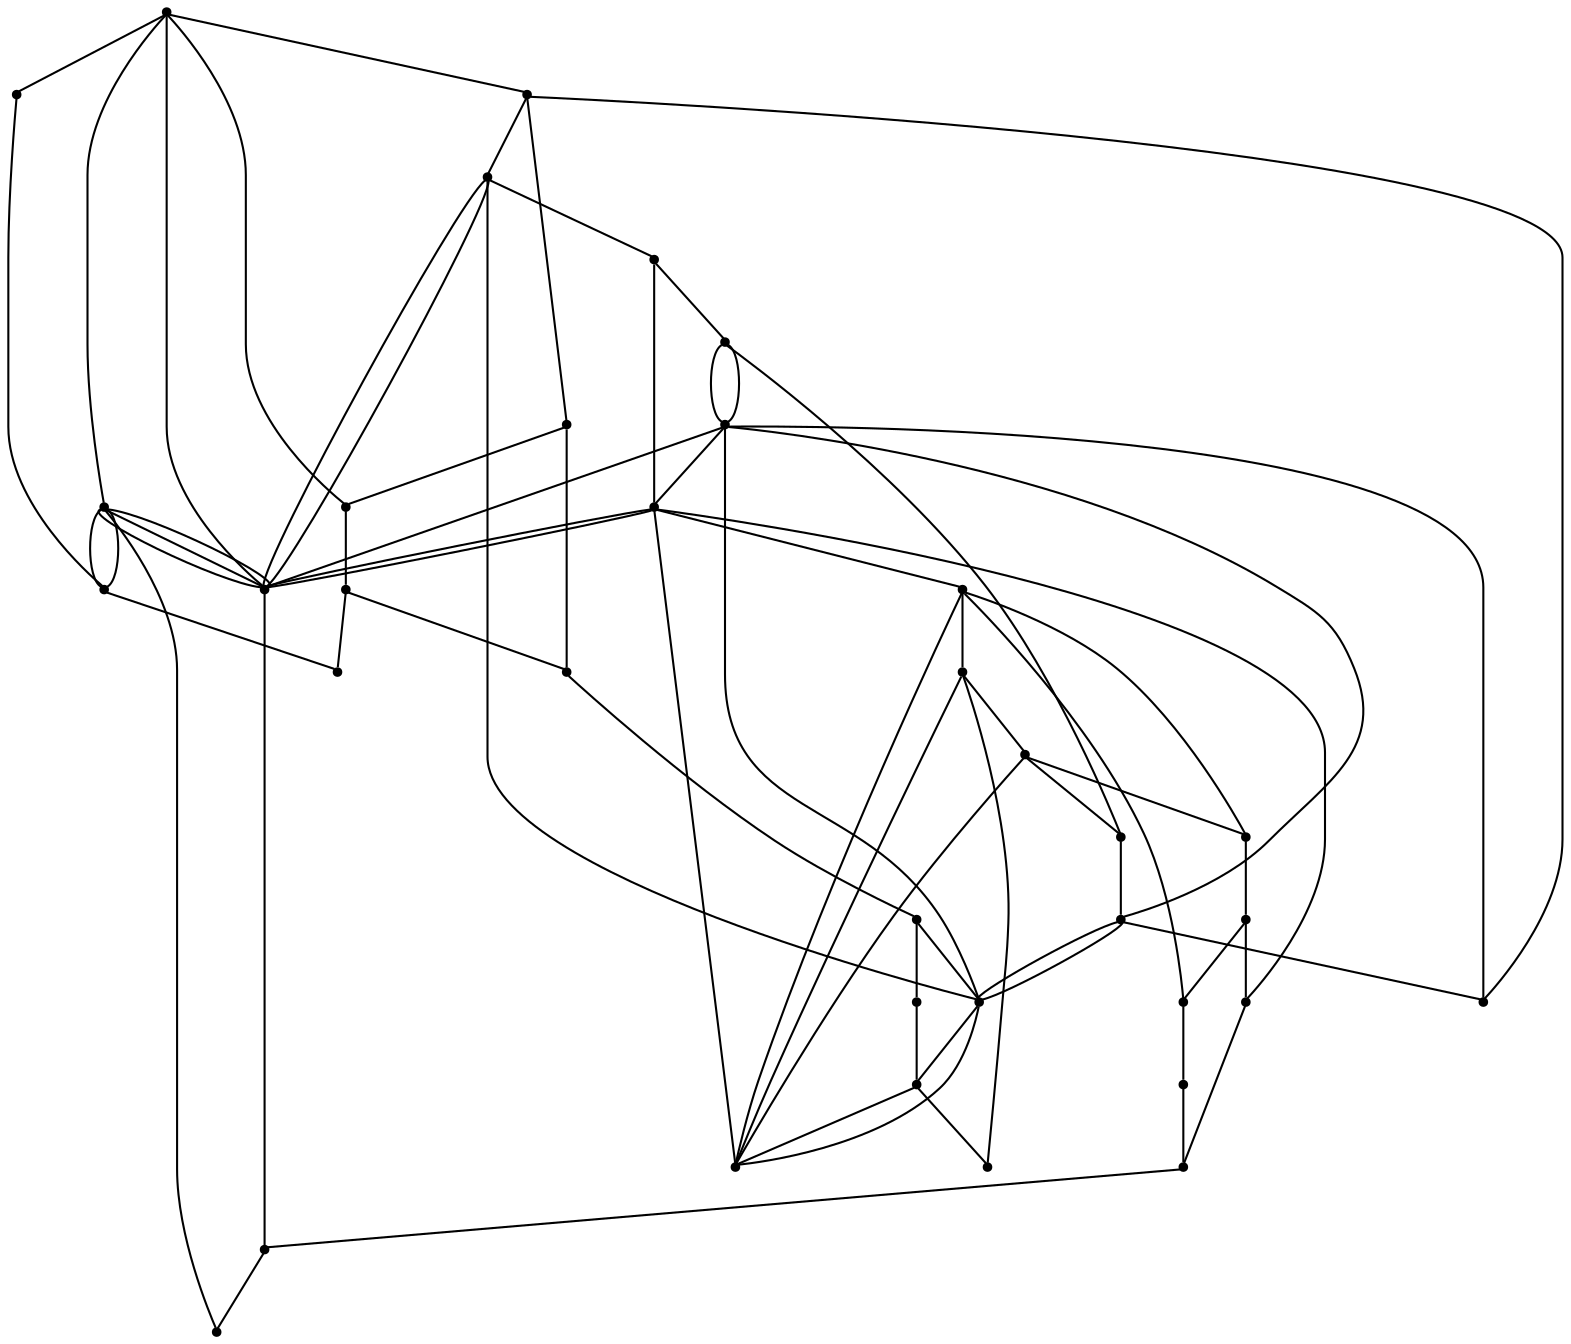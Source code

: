 graph {
  node [shape=point,comment="{\"directed\":false,\"doi\":\"10.1007/3-540-44541-2_5\",\"figure\":\"3 (2)\"}"]

  v0 [pos="988.9999707539878,716.7956808641447"]
  v1 [pos="856.500005722046,650.2849701542805"]
  v2 [pos="658.0000082651775,716.7956808641446"]
  v3 [pos="591.7500019073486,716.7956808641446"]
  v4 [pos="591.7500019073486,584.2744465943833"]
  v5 [pos="591.7500019073486,650.2849701542805"]
  v6 [pos="525.4999955495199,650.2849701542805"]
  v7 [pos="1055.0000190734863,782.806268012543"]
  v8 [pos="1055.0000190734863,849.0669487359248"]
  v9 [pos="1055.0000190734863,716.7956808641446"]
  v10 [pos="988.9999707539878,650.2849701542805"]
  v11 [pos="988.9999707539878,451.7530851476197"]
  v12 [pos="856.500005722046,716.7956808641447"]
  v13 [pos="988.9999707539878,782.806268012543"]
  v14 [pos="988.9999707539878,849.0669487359248"]
  v15 [pos="658.0000082651775,849.0669487359248"]
  v16 [pos="591.7500019073486,849.0669487359248"]
  v17 [pos="856.5000057220459,849.0669487359248"]
  v18 [pos="856.500005722046,567.7717680130332"]
  v19 [pos="856.500005722046,451.7530851476197"]
  v20 [pos="790.4999891916912,650.2849701542805"]
  v21 [pos="856.500005722046,782.806268012543"]
  v22 [pos="790.4999891916912,567.7717680130332"]
  v23 [pos="790.4999891916912,517.7637358845192"]
  v24 [pos="790.4999891916912,451.7530851476197"]
  v25 [pos="723.9999930063884,650.2849701542805"]
  v26 [pos="723.9999930063884,683.2902637284795"]
  v27 [pos="658.0000082651775,650.2849701542805"]
  v28 [pos="723.9999930063884,716.7956808641446"]
  v29 [pos="658.0000082651775,766.303653019694"]
  v30 [pos="591.7500019073486,683.2902637284795"]
  v31 [pos="591.7500019073486,517.7637358845192"]
  v32 [pos="525.4999955495199,517.7637358845192"]
  v33 [pos="525.4999955495199,716.7956808641447"]
  v34 [pos="525.49999554952,584.2744465943833"]
  v35 [pos="525.4999955495199,451.7530851476197"]

  v0 -- v10 [id="-1",pos="988.9999707539878,716.7956808641447 988.2560555691821,706.049688605661 989.3916978248714,696.5589052892212 990.3083801269532,688.8994690025381 988.9999707539878,650.2849701542805 988.9999707539878,650.2849701542805 988.9999707539878,650.2849701542805"]
  v33 -- v6 [id="-2",pos="525.4999955495199,716.7956808641447 525.4999955495199,650.2849701542805 525.4999955495199,650.2849701542805 525.4999955495199,650.2849701542805"]
  v34 -- v32 [id="-3",pos="525.49999554952,584.2744465943833 525.4999955495199,517.7637358845192 525.4999955495199,517.7637358845192 525.4999955495199,517.7637358845192"]
  v32 -- v35 [id="-4",pos="525.4999955495199,517.7637358845192 525.4999955495199,451.7530851476197 525.4999955495199,451.7530851476197 525.4999955495199,451.7530851476197"]
  v6 -- v5 [id="-5",pos="525.4999955495199,650.2849701542805 591.7500019073486,650.2849701542805 591.7500019073486,650.2849701542805 591.7500019073486,650.2849701542805"]
  v34 -- v6 [id="-6",pos="525.49999554952,584.2744465943833 527.8374989827474,617.9547956966844 527.8374989827474,617.9547956966844 527.8374989827474,617.9547956966844 528.6007898446404,626.4467242412574 529.6142221117492,637.7270288452917 525.4999955495199,650.2849701542805"]
  v0 -- v18 [id="-7",pos="988.9999707539878,716.7956808641447 982.5887371622247,749.7339685441309 976.0535490154775,792.6452001757988 967.2749837239584,817.0160549753356 955.7375590006511,849.0460917075509 940.3291066487631,849.0460917075509 925.054168701172,847.241704399203 909.7749710083009,845.4370627368503 894.6291605631511,841.8323577842274 883.745829264323,796.2043016142349 872.8624979654949,750.5803151083154 866.2416458129884,662.9370470490993 862.9291534423829,619.1133781874548 856.500005722046,567.7717680130332 856.500005722046,567.7717680130332 856.500005722046,567.7717680130332"]
  v24 -- v19 [id="-8",pos="790.4999891916912,451.7530851476197 856.500005722046,451.7530851476197 856.500005722046,451.7530851476197 856.500005722046,451.7530851476197"]
  v19 -- v11 [id="-9",pos="856.500005722046,451.7530851476197 988.9999707539878,451.7530851476197 988.9999707539878,451.7530851476197 988.9999707539878,451.7530851476197"]
  v30 -- v6 [id="-11",pos="591.7500019073486,683.2902637284795 578.4208297729492,699.2636316263406 578.4208297729492,699.2636316263406 578.4208297729492,699.2636316263406 570.6291834513347,708.8693106085454 555.0416946411133,728.0809229269597 544.9249903361003,711.8198170614404 538.1296218682628,700.8973695211587 533.8025819997301,673.9683748442944 525.4999955495199,650.2849701542805"]
  v5 -- v30 [id="-14",pos="591.7500019073486,650.2849701542805 591.7500019073486,683.2902637284795 591.7500019073486,683.2902637284795 591.7500019073486,683.2902637284795"]
  v5 -- v4 [id="-18",pos="591.7500019073486,650.2849701542805 591.7500019073486,584.2744465943833 591.7500019073486,584.2744465943833 591.7500019073486,584.2744465943833"]
  v4 -- v31 [id="-19",pos="591.7500019073486,584.2744465943833 591.7500019073486,517.7637358845192 591.7500019073486,517.7637358845192 591.7500019073486,517.7637358845192"]
  v5 -- v27 [id="-20",pos="591.7500019073486,650.2849701542805 658.0000082651775,650.2849701542805 658.0000082651775,650.2849701542805 658.0000082651775,650.2849701542805"]
  v31 -- v32 [id="-21",pos="591.7500019073486,517.7637358845192 525.4999955495199,517.7637358845192 525.4999955495199,517.7637358845192 525.4999955495199,517.7637358845192"]
  v31 -- v23 [id="-22",pos="591.7500019073486,517.7637358845192 790.4999891916912,517.7637358845192 790.4999891916912,517.7637358845192 790.4999891916912,517.7637358845192"]
  v3 -- v30 [id="-23",pos="591.7500019073486,716.7956808641446 591.7500019073486,683.2902637284795 591.7500019073486,683.2902637284795 591.7500019073486,683.2902637284795"]
  v30 -- v22 [id="-24",pos="591.7500019073486,683.2902637284795 601.4208475748699,651.5727644793673 601.4208475748699,651.5727644793673 601.4208475748699,651.5727644793673 608.3000183105469,627.4480502088738 622.0624923706055,579.1942976498094 634.6874872843425,552.8984175963926 647.3124821980795,526.6025375429758 658.804194132487,522.2645299952067 671.9916661580404,520.0974338763563 685.1791381835938,517.9262680934329 700.0666936238607,517.9262680934329 718.7374750773113,525.8776286299801 737.4125162760417,533.8246651484499 759.8708470662435,549.7271318675397 771.0999806722006,557.6741683860095 790.4999891916912,567.7717680130332 790.4999891916912,567.7717680130332 790.4999891916912,567.7717680130332"]
  v29 -- v3 [id="-26",pos="658.0000082651775,766.303653019694 654.2624791463217,785.4359704771867 654.2624791463217,785.4359704771867 654.2624791463217,785.4359704771867 652.7666727701824,796.620933473704 649.7791926066081,818.9913681747478 645.8041508992513,831.4557318142015 641.8291727701824,843.9244194717326 636.8666966756185,846.4832207576053 631.3833236694336,846.2247970889723 625.9000142415365,845.9623037562666 619.8916753133138,842.8785158049823 613.7208302815756,816.557454705114 607.5499852498373,790.2407176233233 601.2125015258789,740.6912857650308 591.7500019073486,716.7956808641446"]
  v15 -- v29 [id="-28",pos="658.0000082651775,849.0669487359248 658.0000082651775,766.303653019694 658.0000082651775,766.303653019694 658.0000082651775,766.303653019694"]
  v28 -- v12 [id="-29",pos="723.9999930063884,716.7956808641446 856.500005722046,716.7956808641447 856.500005722046,716.7956808641447 856.500005722046,716.7956808641447"]
  v27 -- v2 [id="-30",pos="658.0000082651775,650.2849701542805 658.0000082651775,716.7956808641446 658.0000082651775,716.7956808641446 658.0000082651775,716.7956808641446"]
  v16 -- v3 [id="-31",pos="591.7500019073486,849.0669487359248 591.7500019073486,716.7956808641446 591.7500019073486,716.7956808641446 591.7500019073486,716.7956808641446"]
  v29 -- v1 [id="-32",pos="658.0000082651775,766.303653019694 672.8333155314128,786.0192042096426 672.8333155314128,786.0192042096426 672.8333155314128,786.0192042096426 681.8833033243816,799.9089676906499 699.9874750773113,827.6884946526646 718.7000274658203,840.5071734204703 737.4125162760417,853.3301762063534 756.7375183105469,851.1880067799498 776.6208648681641,841.9948899931412 796.5083440144857,832.8017732063324 816.9499715169271,816.5533850410411 830.1125208536785,771.0001089483892 839.7841602229175,737.5176114419606 845.5209514451351,688.200711412442 856.500005722046,650.2849701542805"]
  v34 -- v4 [id="-34",pos="525.49999554952,584.2744465943833 531.279182434082,568.6551394708697 531.279182434082,568.6551394708697 531.279182434082,568.6551394708697 533.8541666666667,560.7956007299687 539.0041351318359,545.0846625763123 544.3250020345052,534.353975831939 549.6416727701824,523.6230347335611 555.1249821980795,517.8761603545346 561.9166692097982,518.9223183752895 568.7041600545248,519.9682220420399 576.800028483073,527.806903754567 581.8958282470703,554.9904792838979 583.4869742393494,563.4853466368138 584.7851509849231,573.8693389372687 591.7500019073486,584.2744465943833"]
  v26 -- v28 [id="-36",pos="723.9999930063884,683.2902637284795 723.9999930063884,716.7956808641446 723.9999930063884,716.7956808641446 723.9999930063884,716.7956808641446"]
  v25 -- v27 [id="-37",pos="723.9999930063884,650.2849701542805 658.0000082651775,650.2849701542805 658.0000082651775,650.2849701542805 658.0000082651775,650.2849701542805"]
  v26 -- v22 [id="-38",pos="723.9999930063884,683.2902637284795 790.4999891916912,567.7717680130332 790.4999891916912,567.7717680130332 790.4999891916912,567.7717680130332"]
  v26 -- v18 [id="-39",pos="723.9999930063884,683.2902637284795 738.6958440144857,692.3668227926987 738.6958440144857,692.3668227926987 738.6958440144857,692.3668227926987 746.0124969482422,697.2132839955832 760.6458028157552,706.9064607553566 774.4916915893555,712.81993700737 788.337516784668,718.7293435953102 801.39586130778,720.8631193395632 813.9249801635743,696.9591843450279 826.4583587646486,673.0552493504924 838.462511698405,623.1181819892505 844.4666544596355,598.1474862995909 856.500005722046,567.7717680130332 856.500005722046,567.7717680130332 856.500005722046,567.7717680130332"]
  v34 -- v30 [id="-40",pos="525.49999554952,584.2744465943833 591.7500019073486,683.2902637284795 591.7500019073486,683.2902637284795 591.7500019073486,683.2902637284795"]
  v1 -- v18 [id="-41",pos="856.500005722046,650.2849701542805 850.3226023046055,635.6189999500672 851.3080442850085,623.0724869757535 852.0875295003256,613.1541182146208 856.500005722046,567.7717680130332 856.500005722046,567.7717680130332 856.500005722046,567.7717680130332"]
  v25 -- v26 [id="-43",pos="723.9999930063884,650.2849701542805 723.9999930063884,683.2902637284795 723.9999930063884,683.2902637284795 723.9999930063884,683.2902637284795"]
  v20 -- v25 [id="-46",pos="790.4999891916912,650.2849701542805 723.9999930063884,650.2849701542805 723.9999930063884,650.2849701542805 723.9999930063884,650.2849701542805"]
  v22 -- v20 [id="-47",pos="790.4999891916912,567.7717680130332 790.4999891916912,650.2849701542805 790.4999891916912,650.2849701542805 790.4999891916912,650.2849701542805"]
  v22 -- v18 [id="-48",pos="790.4999891916912,567.7717680130332 796.0041681925456,543.2220282009201 796.0041681925456,543.2220282009201 796.0041681925456,543.2220282009201 798.7749735514324,526.6150008891993 804.3166478474935,493.39738530969373 809.0291976928712,475.37360619257424 813.741683959961,457.3538967395277 817.6249821980795,454.5285324568763 822.0375061035157,454.35353690173906 826.4541625976564,454.17421732852426 831.3958485921224,456.64984485490584 836.7666880289714,474.66929995394787 842.1375274658204,492.6887550529899 847.9375203450521,526.2566160967745 850.8333206176759,543.0386389636325 856.500005722046,567.7717680130332 856.500005722046,567.7717680130332 856.500005722046,567.7717680130332"]
  v22 -- v18 [id="-49",pos="790.4999891916912,567.7717680130332 797.3333358764648,579.1360505827653 797.3333358764648,579.1360505827653 797.3333358764648,579.1360505827653 799.9416351318359,583.6368446934528 805.1666895548503,592.6341088967504 810.1624806722006,597.0471508758648 815.1541392008464,601.4563775449107 819.9208577473959,601.2813819897735 826.2749989827474,595.9221431136963 832.629140218099,590.562904237619 840.5750274658204,580.0194220406017 844.5458094278972,574.7479352960977 856.500005722046,567.7717680130332 856.500005722046,567.7717680130332 856.500005722046,567.7717680130332"]
  v23 -- v24 [id="-50",pos="790.4999891916912,517.7637358845192 790.4999891916912,451.7530851476197 790.4999891916912,451.7530851476197 790.4999891916912,451.7530851476197"]
  v17 -- v21 [id="-55",pos="856.5000057220459,849.0669487359248 856.500005722046,782.806268012543 856.500005722046,782.806268012543 856.500005722046,782.806268012543"]
  v12 -- v1 [id="-56",pos="856.500005722046,716.7956808641447 856.500005722046,650.2849701542805 856.500005722046,650.2849701542805 856.500005722046,650.2849701542805"]
  v1 -- v20 [id="-57",pos="856.500005722046,650.2849701542805 790.4999891916912,650.2849701542805 790.4999891916912,650.2849701542805 790.4999891916912,650.2849701542805"]
  v1 -- v18 [id="-58",pos="856.500005722046,650.2849701542805 856.500005722046,567.7717680130332 856.500005722046,567.7717680130332 856.500005722046,567.7717680130332"]
  v18 -- v19 [id="-59",pos="856.500005722046,567.7717680130332 856.500005722046,451.7530851476197 856.500005722046,451.7530851476197 856.500005722046,451.7530851476197"]
  v18 -- v10 [id="-61",pos="856.500005722046,567.7717680130332 862.6583099365236,541.8591994444881 862.6583099365236,541.8591994444881 862.6583099365236,541.8591994444881 865.708351135254,523.8313506632957 871.8125025431316,487.7672594187602 881.9124857584636,469.7350866194903 892.0166651407878,451.70316817422486 906.1208089192709,451.70316817422486 921.1374918619792,451.70316817422486 936.1499786376954,451.70316817422486 952.0833333333334,451.70316817422486 963.5749816894532,483.437391199137 975.066630045573,515.1675445599761 982.1166992187501,578.6319209457275 985.6458028157552,610.3661439706397 988.9999707539878,650.2849701542805 988.9999707539878,650.2849701542805 988.9999707539878,650.2849701542805"]
  v10 -- v18 [id="-62",pos="988.9999707539878,650.2849701542805 979.0667215983074,662.0452819091123 979.0667215983074,662.0452819091123 979.0667215983074,662.0452819091123 976.070785522461,669.2173017756879 970.0833638509115,683.5610871548348 961.0833485921224,693.8502153472921 952.0833333333334,704.139597893754 940.0708516438802,710.3697448814444 927.0125071207683,711.9365655495334 913.9541625976564,713.5033862176224 899.8500188191732,710.4112045841877 889.1666412353517,686.2033165542031 878.4791946411134,661.9994981882916 871.2125142415365,616.6837887358986 867.5791422526042,594.0259340097022 856.500005722046,567.7717680130332 856.500005722046,567.7717680130332 856.500005722046,567.7717680130332"]
  v14 -- v17 [id="-66",pos="988.9999707539878,849.0669487359248 856.5000057220459,849.0669487359248 856.5000057220459,849.0669487359248 856.5000057220459,849.0669487359248"]
  v17 -- v15 [id="-67",pos="856.5000057220459,849.0669487359248 658.0000082651775,849.0669487359248 658.0000082651775,849.0669487359248 658.0000082651775,849.0669487359248"]
  v15 -- v16 [id="-68",pos="658.0000082651775,849.0669487359248 591.7500019073486,849.0669487359248 591.7500019073486,849.0669487359248 591.7500019073486,849.0669487359248"]
  v13 -- v0 [id="-69",pos="988.9999707539878,782.806268012543 988.9999707539878,716.7956808641447 988.9999707539878,716.7956808641447 988.9999707539878,716.7956808641447"]
  v13 -- v14 [id="-70",pos="988.9999707539878,782.806268012543 988.9999707539878,849.0669487359248 988.9999707539878,849.0669487359248 988.9999707539878,849.0669487359248"]
  v0 -- v12 [id="-71",pos="988.9999707539878,716.7956808641447 856.500005722046,716.7956808641447 856.500005722046,716.7956808641447 856.500005722046,716.7956808641447"]
  v0 -- v9 [id="-72",pos="988.9999707539878,716.7956808641447 1055.0000190734863,716.7956808641446 1055.0000190734863,716.7956808641446 1055.0000190734863,716.7956808641446"]
  v11 -- v10 [id="-73",pos="988.9999707539878,451.7530851476197 988.9999707539878,650.2849701542805 988.9999707539878,650.2849701542805 988.9999707539878,650.2849701542805"]
  v10 -- v7 [id="-78",pos="988.9999707539878,650.2849701542805 996.4125315348308,686.9284798212034 996.4125315348308,686.9284798212034 996.4125315348308,686.9284798212034 997.7832794189454,717.8123974088718 1000.5250295003256,779.5891349743681 1006.2082926432292,811.7567772230503 1011.8874867757162,843.9244194717326 1020.5041249593099,846.4832207576053 1027.6874542236328,846.4832207576053 1034.8707834879558,846.4832207576053 1040.612538655599,843.9244194717326 1044.3916320800781,834.1394209163129 1048.1708526611328,824.3587463789709 1049.983342488607,807.3602682542323 1050.8875528971355,798.858740005822 1055.0000190734863,782.806268012543 1055.0000190734863,782.806268012543 1055.0000190734863,782.806268012543"]
  v9 -- v7 [id="-82",pos="1055.0000190734863,716.7956808641446 1055.0000190734863,782.806268012543 1055.0000190734863,782.806268012543 1055.0000190734863,782.806268012543"]
  v35 -- v24 [id="-83",pos="525.4999955495199,451.7530851476197 790.4999891916912,451.7530851476197 790.4999891916912,451.7530851476197 790.4999891916912,451.7530851476197"]
  v23 -- v22 [id="-88",pos="790.4999891916912,517.7637358845192 790.4999891916912,567.7717680130332 790.4999891916912,567.7717680130332 790.4999891916912,567.7717680130332"]
  v7 -- v8 [id="-89",pos="1055.0000190734863,782.806268012543 1055.0000190734863,849.0669487359248 1055.0000190734863,849.0669487359248 1055.0000190734863,849.0669487359248"]
  v30 -- v29 [id="-90",pos="591.7500019073486,683.2902637284795 599.6625264485677,674.6347877188094 599.6625264485677,674.6347877188094 599.6625264485677,674.6347877188094 601.5666961669922,671.4507842897285 605.3749720255535,665.0832861395759 610.0208282470703,660.5074575975431 614.6666844685873,655.9359530735879 620.1541900634766,653.1563725117572 625.2458572387695,653.677289513096 630.3375244140625,654.1982065144347 635.0374857584636,658.0236907430157 639.966646830241,676.0390761779846 644.8916753133138,694.0503919488807 650.0458399454753,726.2554242362332 652.6250203450521,742.3539978928388 658.0000082651775,766.303653019694 658.0000082651775,766.303653019694 658.0000082651775,766.303653019694"]
  v2 -- v28 [id="-91",pos="658.0000082651775,716.7956808641446 723.9999930063884,716.7956808641446 723.9999930063884,716.7956808641446 723.9999930063884,716.7956808641446"]
  v29 -- v2 [id="-94",pos="658.0000082651775,766.303653019694 658.0000082651775,716.7956808641446 658.0000082651775,716.7956808641446 658.0000082651775,716.7956808641446"]
  v2 -- v26 [id="-98",pos="658.0000082651775,716.7956808641446 666.9596021520786,698.2163993393756 670.3047301995305,674.1729565711873 674.8416900634766,661.3366516524084 681.0041427612305,643.9172176501232 689.3583297729492,647.1470048000249 697.2916920979818,653.0604810520382 705.2291870117188,658.9780269681244 712.737528483073,667.5835860043996 716.4958318074545,671.8842035134986 723.9999930063884,683.2902637284795 723.9999930063884,683.2902637284795 723.9999930063884,683.2902637284795"]
  v21 -- v13 [id="-102",pos="856.500005722046,782.806268012543 988.9999707539878,782.806268012543 988.9999707539878,782.806268012543 988.9999707539878,782.806268012543"]
  v18 -- v10 [id="-106",pos="856.500005722046,567.7717680130332 864.7291819254558,606.9654309296737 864.7291819254558,606.9654309296737 864.7291819254558,606.9654309296737 867.0291900634767,640.475044906414 871.6333389282228,707.4983425239676 882.9624811808269,742.3957119495867 894.2916870117189,777.2887573571284 912.3500188191732,780.0558745727355 926.6000111897787,781.4393060035369 940.8541361490886,782.8229917883427 951.3000488281251,782.8229917883427 960.7667287190756,762.0946665407378 970.2374776204427,741.3663412931328 978.7291208902996,699.9137604619957 982.9750061035157,679.1854352143907 988.9999707539878,650.2849701542805 988.9999707539878,650.2849701542805 988.9999707539878,650.2849701542805"]
  v3 -- v33 [id="-110",pos="591.7500019073486,716.7956808641446 525.4999955495199,716.7956808641447 525.4999955495199,716.7956808641447 525.4999955495199,716.7956808641447"]
  v12 -- v21 [id="-111",pos="856.500005722046,716.7956808641447 856.500005722046,782.806268012543 856.500005722046,782.806268012543 856.500005722046,782.806268012543"]
  v14 -- v8 [id="-112",pos="988.9999707539878,849.0669487359248 1055.0000190734863,849.0669487359248 1055.0000190734863,849.0669487359248 1055.0000190734863,849.0669487359248"]
  v10 -- v7 [id="-113",pos="988.9999707539878,650.2849701542805 1055.0000190734863,782.806268012543 1055.0000190734863,782.806268012543 1055.0000190734863,782.806268012543"]
  v26 -- v29 [id="-33",pos="723.9999930063884,683.2902637284795 658.0000082651775,766.303653019694 658.0000082651775,766.303653019694 658.0000082651775,766.303653019694"]
  v22 -- v34 [id="-44",pos="790.4999891916912,567.7717680130332 783.3208084106445,540.4424476390894 783.3208084106445,540.4424476390894 783.3208084106445,540.4424476390894 778.8916905721029,521.1392678790337 770.0333277384441,482.53316271292647 732.0458094278972,464.5302406241809 694.0583546956381,446.5229945173578 626.9416809082031,449.1110465137548 587.6666386922201,470.9310591489309 548.3875274658203,492.74725647403864 536.9499842325847,533.7954144379255 531.2333424886068,554.3154237557959 525.49999554952,584.2744465943833 525.49999554952,584.2744465943833 525.49999554952,584.2744465943833"]
  v2 -- v29 [id="-93",pos="658.0000082651775,716.7956808641446 663.9190901588705,724.5258305313994 663.2597125592495,730.8574656456072 662.737528483073,735.8694969005886 658.0000082651775,766.303653019694 658.0000082651775,766.303653019694 658.0000082651775,766.303653019694"]
  v26 -- v25 [id="-107",pos="723.9999930063884,683.2902637284795 709.2791875203451,669.2839425248827 709.2791875203451,669.2839425248827 709.2791875203451,669.2839425248827 723.9999930063884,650.2849701542805 723.9999930063884,650.2849701542805 723.9999930063884,650.2849701542805"]
}